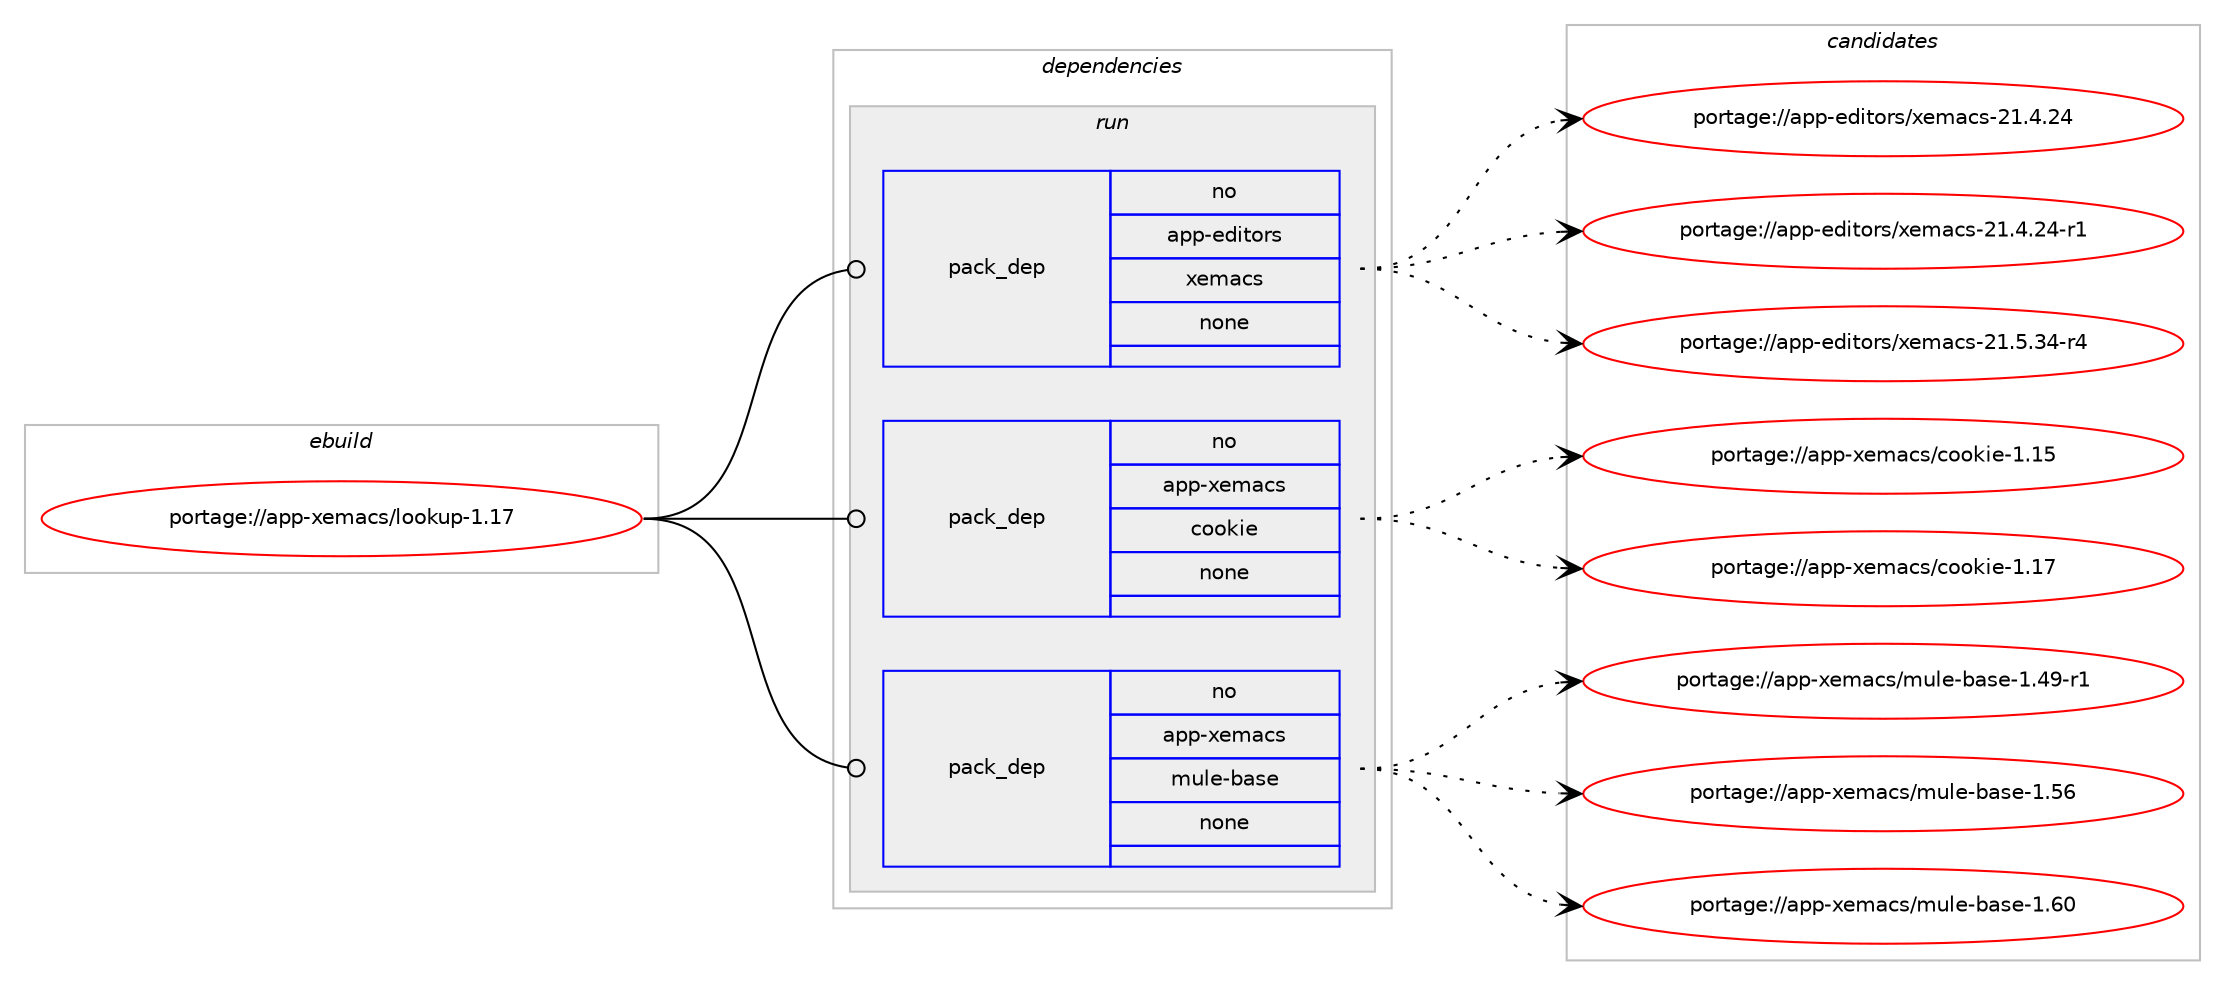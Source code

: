 digraph prolog {

# *************
# Graph options
# *************

newrank=true;
concentrate=true;
compound=true;
graph [rankdir=LR,fontname=Helvetica,fontsize=10,ranksep=1.5];#, ranksep=2.5, nodesep=0.2];
edge  [arrowhead=vee];
node  [fontname=Helvetica,fontsize=10];

# **********
# The ebuild
# **********

subgraph cluster_leftcol {
color=gray;
rank=same;
label=<<i>ebuild</i>>;
id [label="portage://app-xemacs/lookup-1.17", color=red, width=4, href="../app-xemacs/lookup-1.17.svg"];
}

# ****************
# The dependencies
# ****************

subgraph cluster_midcol {
color=gray;
label=<<i>dependencies</i>>;
subgraph cluster_compile {
fillcolor="#eeeeee";
style=filled;
label=<<i>compile</i>>;
}
subgraph cluster_compileandrun {
fillcolor="#eeeeee";
style=filled;
label=<<i>compile and run</i>>;
}
subgraph cluster_run {
fillcolor="#eeeeee";
style=filled;
label=<<i>run</i>>;
subgraph pack37963 {
dependency50806 [label=<<TABLE BORDER="0" CELLBORDER="1" CELLSPACING="0" CELLPADDING="4" WIDTH="220"><TR><TD ROWSPAN="6" CELLPADDING="30">pack_dep</TD></TR><TR><TD WIDTH="110">no</TD></TR><TR><TD>app-editors</TD></TR><TR><TD>xemacs</TD></TR><TR><TD>none</TD></TR><TR><TD></TD></TR></TABLE>>, shape=none, color=blue];
}
id:e -> dependency50806:w [weight=20,style="solid",arrowhead="odot"];
subgraph pack37964 {
dependency50807 [label=<<TABLE BORDER="0" CELLBORDER="1" CELLSPACING="0" CELLPADDING="4" WIDTH="220"><TR><TD ROWSPAN="6" CELLPADDING="30">pack_dep</TD></TR><TR><TD WIDTH="110">no</TD></TR><TR><TD>app-xemacs</TD></TR><TR><TD>cookie</TD></TR><TR><TD>none</TD></TR><TR><TD></TD></TR></TABLE>>, shape=none, color=blue];
}
id:e -> dependency50807:w [weight=20,style="solid",arrowhead="odot"];
subgraph pack37965 {
dependency50808 [label=<<TABLE BORDER="0" CELLBORDER="1" CELLSPACING="0" CELLPADDING="4" WIDTH="220"><TR><TD ROWSPAN="6" CELLPADDING="30">pack_dep</TD></TR><TR><TD WIDTH="110">no</TD></TR><TR><TD>app-xemacs</TD></TR><TR><TD>mule-base</TD></TR><TR><TD>none</TD></TR><TR><TD></TD></TR></TABLE>>, shape=none, color=blue];
}
id:e -> dependency50808:w [weight=20,style="solid",arrowhead="odot"];
}
}

# **************
# The candidates
# **************

subgraph cluster_choices {
rank=same;
color=gray;
label=<<i>candidates</i>>;

subgraph choice37963 {
color=black;
nodesep=1;
choiceportage97112112451011001051161111141154712010110997991154550494652465052 [label="portage://app-editors/xemacs-21.4.24", color=red, width=4,href="../app-editors/xemacs-21.4.24.svg"];
choiceportage971121124510110010511611111411547120101109979911545504946524650524511449 [label="portage://app-editors/xemacs-21.4.24-r1", color=red, width=4,href="../app-editors/xemacs-21.4.24-r1.svg"];
choiceportage971121124510110010511611111411547120101109979911545504946534651524511452 [label="portage://app-editors/xemacs-21.5.34-r4", color=red, width=4,href="../app-editors/xemacs-21.5.34-r4.svg"];
dependency50806:e -> choiceportage97112112451011001051161111141154712010110997991154550494652465052:w [style=dotted,weight="100"];
dependency50806:e -> choiceportage971121124510110010511611111411547120101109979911545504946524650524511449:w [style=dotted,weight="100"];
dependency50806:e -> choiceportage971121124510110010511611111411547120101109979911545504946534651524511452:w [style=dotted,weight="100"];
}
subgraph choice37964 {
color=black;
nodesep=1;
choiceportage9711211245120101109979911547991111111071051014549464953 [label="portage://app-xemacs/cookie-1.15", color=red, width=4,href="../app-xemacs/cookie-1.15.svg"];
choiceportage9711211245120101109979911547991111111071051014549464955 [label="portage://app-xemacs/cookie-1.17", color=red, width=4,href="../app-xemacs/cookie-1.17.svg"];
dependency50807:e -> choiceportage9711211245120101109979911547991111111071051014549464953:w [style=dotted,weight="100"];
dependency50807:e -> choiceportage9711211245120101109979911547991111111071051014549464955:w [style=dotted,weight="100"];
}
subgraph choice37965 {
color=black;
nodesep=1;
choiceportage971121124512010110997991154710911710810145989711510145494652574511449 [label="portage://app-xemacs/mule-base-1.49-r1", color=red, width=4,href="../app-xemacs/mule-base-1.49-r1.svg"];
choiceportage97112112451201011099799115471091171081014598971151014549465354 [label="portage://app-xemacs/mule-base-1.56", color=red, width=4,href="../app-xemacs/mule-base-1.56.svg"];
choiceportage97112112451201011099799115471091171081014598971151014549465448 [label="portage://app-xemacs/mule-base-1.60", color=red, width=4,href="../app-xemacs/mule-base-1.60.svg"];
dependency50808:e -> choiceportage971121124512010110997991154710911710810145989711510145494652574511449:w [style=dotted,weight="100"];
dependency50808:e -> choiceportage97112112451201011099799115471091171081014598971151014549465354:w [style=dotted,weight="100"];
dependency50808:e -> choiceportage97112112451201011099799115471091171081014598971151014549465448:w [style=dotted,weight="100"];
}
}

}
